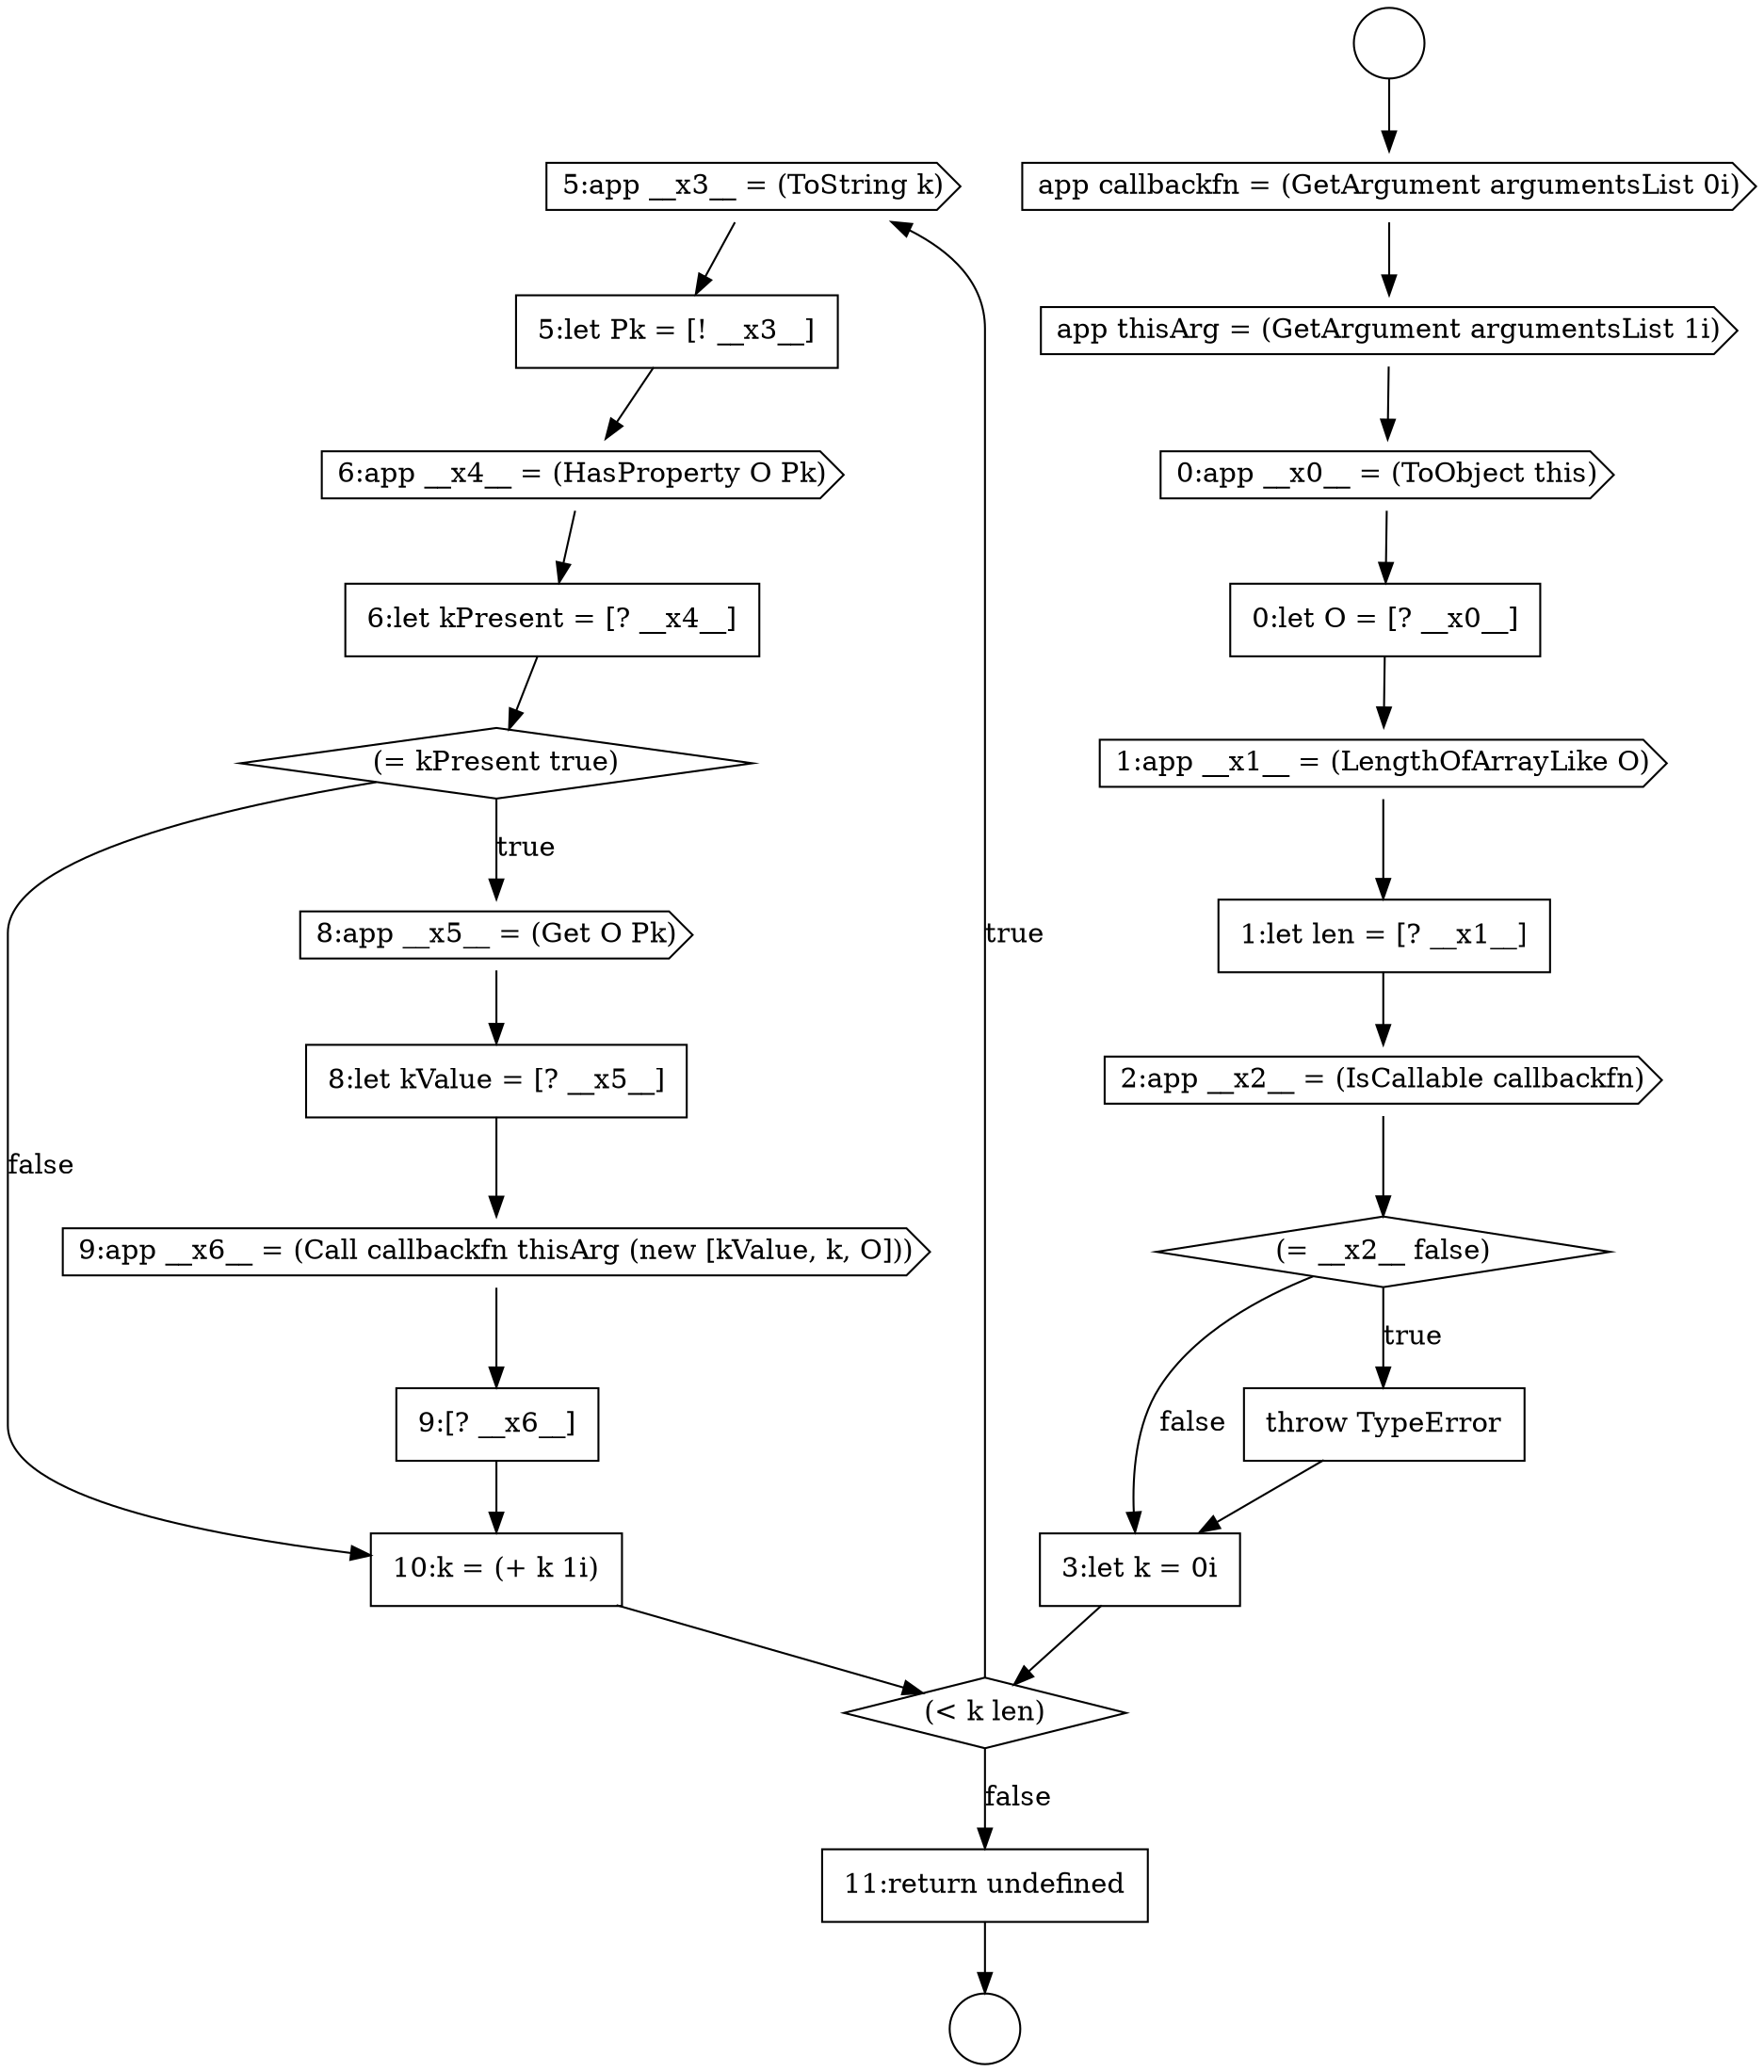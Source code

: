 digraph {
  node15706 [shape=cds, label=<<font color="black">5:app __x3__ = (ToString k)</font>> color="black" fillcolor="white" style=filled]
  node15695 [shape=cds, label=<<font color="black">app callbackfn = (GetArgument argumentsList 0i)</font>> color="black" fillcolor="white" style=filled]
  node15716 [shape=none, margin=0, label=<<font color="black">
    <table border="0" cellborder="1" cellspacing="0" cellpadding="10">
      <tr><td align="left">11:return undefined</td></tr>
    </table>
  </font>> color="black" fillcolor="white" style=filled]
  node15697 [shape=cds, label=<<font color="black">0:app __x0__ = (ToObject this)</font>> color="black" fillcolor="white" style=filled]
  node15708 [shape=cds, label=<<font color="black">6:app __x4__ = (HasProperty O Pk)</font>> color="black" fillcolor="white" style=filled]
  node15693 [shape=circle label=" " color="black" fillcolor="white" style=filled]
  node15704 [shape=none, margin=0, label=<<font color="black">
    <table border="0" cellborder="1" cellspacing="0" cellpadding="10">
      <tr><td align="left">3:let k = 0i</td></tr>
    </table>
  </font>> color="black" fillcolor="white" style=filled]
  node15699 [shape=cds, label=<<font color="black">1:app __x1__ = (LengthOfArrayLike O)</font>> color="black" fillcolor="white" style=filled]
  node15705 [shape=diamond, label=<<font color="black">(&lt; k len)</font>> color="black" fillcolor="white" style=filled]
  node15698 [shape=none, margin=0, label=<<font color="black">
    <table border="0" cellborder="1" cellspacing="0" cellpadding="10">
      <tr><td align="left">0:let O = [? __x0__]</td></tr>
    </table>
  </font>> color="black" fillcolor="white" style=filled]
  node15703 [shape=none, margin=0, label=<<font color="black">
    <table border="0" cellborder="1" cellspacing="0" cellpadding="10">
      <tr><td align="left">throw TypeError</td></tr>
    </table>
  </font>> color="black" fillcolor="white" style=filled]
  node15712 [shape=none, margin=0, label=<<font color="black">
    <table border="0" cellborder="1" cellspacing="0" cellpadding="10">
      <tr><td align="left">8:let kValue = [? __x5__]</td></tr>
    </table>
  </font>> color="black" fillcolor="white" style=filled]
  node15710 [shape=diamond, label=<<font color="black">(= kPresent true)</font>> color="black" fillcolor="white" style=filled]
  node15702 [shape=diamond, label=<<font color="black">(= __x2__ false)</font>> color="black" fillcolor="white" style=filled]
  node15714 [shape=none, margin=0, label=<<font color="black">
    <table border="0" cellborder="1" cellspacing="0" cellpadding="10">
      <tr><td align="left">9:[? __x6__]</td></tr>
    </table>
  </font>> color="black" fillcolor="white" style=filled]
  node15707 [shape=none, margin=0, label=<<font color="black">
    <table border="0" cellborder="1" cellspacing="0" cellpadding="10">
      <tr><td align="left">5:let Pk = [! __x3__]</td></tr>
    </table>
  </font>> color="black" fillcolor="white" style=filled]
  node15715 [shape=none, margin=0, label=<<font color="black">
    <table border="0" cellborder="1" cellspacing="0" cellpadding="10">
      <tr><td align="left">10:k = (+ k 1i)</td></tr>
    </table>
  </font>> color="black" fillcolor="white" style=filled]
  node15696 [shape=cds, label=<<font color="black">app thisArg = (GetArgument argumentsList 1i)</font>> color="black" fillcolor="white" style=filled]
  node15700 [shape=none, margin=0, label=<<font color="black">
    <table border="0" cellborder="1" cellspacing="0" cellpadding="10">
      <tr><td align="left">1:let len = [? __x1__]</td></tr>
    </table>
  </font>> color="black" fillcolor="white" style=filled]
  node15701 [shape=cds, label=<<font color="black">2:app __x2__ = (IsCallable callbackfn)</font>> color="black" fillcolor="white" style=filled]
  node15713 [shape=cds, label=<<font color="black">9:app __x6__ = (Call callbackfn thisArg (new [kValue, k, O]))</font>> color="black" fillcolor="white" style=filled]
  node15694 [shape=circle label=" " color="black" fillcolor="white" style=filled]
  node15711 [shape=cds, label=<<font color="black">8:app __x5__ = (Get O Pk)</font>> color="black" fillcolor="white" style=filled]
  node15709 [shape=none, margin=0, label=<<font color="black">
    <table border="0" cellborder="1" cellspacing="0" cellpadding="10">
      <tr><td align="left">6:let kPresent = [? __x4__]</td></tr>
    </table>
  </font>> color="black" fillcolor="white" style=filled]
  node15700 -> node15701 [ color="black"]
  node15696 -> node15697 [ color="black"]
  node15710 -> node15711 [label=<<font color="black">true</font>> color="black"]
  node15710 -> node15715 [label=<<font color="black">false</font>> color="black"]
  node15712 -> node15713 [ color="black"]
  node15697 -> node15698 [ color="black"]
  node15705 -> node15706 [label=<<font color="black">true</font>> color="black"]
  node15705 -> node15716 [label=<<font color="black">false</font>> color="black"]
  node15699 -> node15700 [ color="black"]
  node15693 -> node15695 [ color="black"]
  node15713 -> node15714 [ color="black"]
  node15711 -> node15712 [ color="black"]
  node15707 -> node15708 [ color="black"]
  node15706 -> node15707 [ color="black"]
  node15704 -> node15705 [ color="black"]
  node15709 -> node15710 [ color="black"]
  node15701 -> node15702 [ color="black"]
  node15715 -> node15705 [ color="black"]
  node15698 -> node15699 [ color="black"]
  node15708 -> node15709 [ color="black"]
  node15714 -> node15715 [ color="black"]
  node15703 -> node15704 [ color="black"]
  node15695 -> node15696 [ color="black"]
  node15716 -> node15694 [ color="black"]
  node15702 -> node15703 [label=<<font color="black">true</font>> color="black"]
  node15702 -> node15704 [label=<<font color="black">false</font>> color="black"]
}

